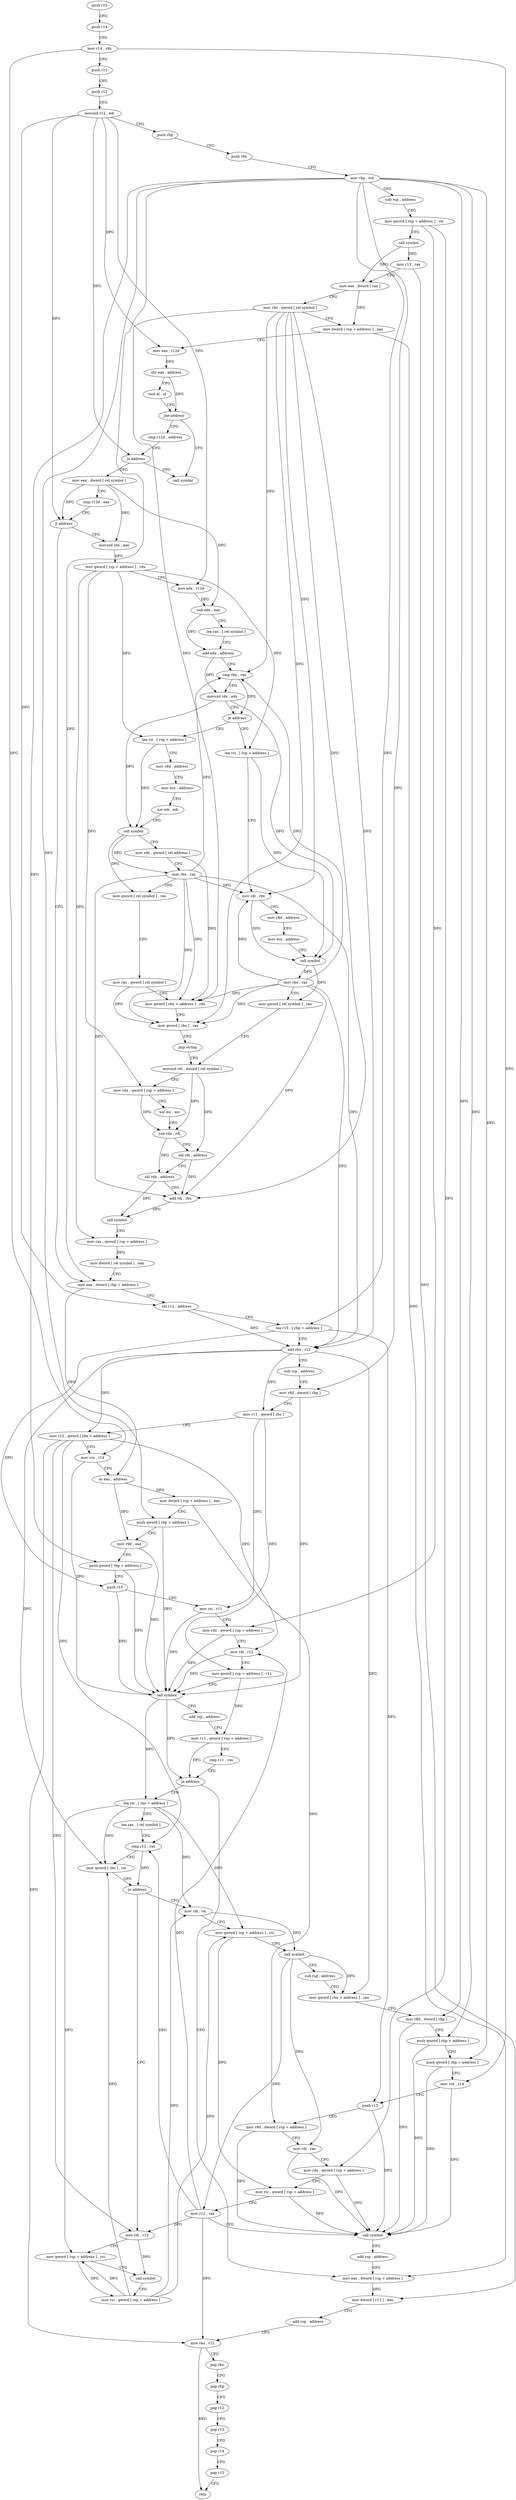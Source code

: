 digraph "func" {
"4227872" [label = "push r15" ]
"4227874" [label = "push r14" ]
"4227876" [label = "mov r14 , rdx" ]
"4227879" [label = "push r13" ]
"4227881" [label = "push r12" ]
"4227883" [label = "movsxd r12 , edi" ]
"4227886" [label = "push rbp" ]
"4227887" [label = "push rbx" ]
"4227888" [label = "mov rbp , rcx" ]
"4227891" [label = "sub rsp , address" ]
"4227895" [label = "mov qword [ rsp + address ] , rsi" ]
"4227900" [label = "call symbol" ]
"4227905" [label = "mov r13 , rax" ]
"4227908" [label = "mov eax , dword [ rax ]" ]
"4227910" [label = "mov rbx , qword [ rel symbol ]" ]
"4227917" [label = "mov dword [ rsp + address ] , eax" ]
"4227921" [label = "mov eax , r12d" ]
"4227924" [label = "shr eax , address" ]
"4227927" [label = "test al , al" ]
"4227929" [label = "jne address" ]
"4228347" [label = "call symbol" ]
"4227935" [label = "cmp r12d , address" ]
"4227942" [label = "je address" ]
"4227948" [label = "mov eax , dword [ rel symbol ]" ]
"4227954" [label = "cmp r12d , eax" ]
"4227957" [label = "jl address" ]
"4228072" [label = "mov eax , dword [ rbp + address ]" ]
"4227959" [label = "movsxd rdx , eax" ]
"4228075" [label = "shl r12 , address" ]
"4228079" [label = "lea r15 , [ rbp + address ]" ]
"4228083" [label = "add rbx , r12" ]
"4228086" [label = "sub rsp , address" ]
"4228090" [label = "mov r8d , dword [ rbp ]" ]
"4228094" [label = "mov r11 , qword [ rbx ]" ]
"4228097" [label = "mov r12 , qword [ rbx + address ]" ]
"4228101" [label = "mov rcx , r14" ]
"4228104" [label = "or eax , address" ]
"4228107" [label = "mov dword [ rsp + address ] , eax" ]
"4228111" [label = "push qword [ rbp + address ]" ]
"4228114" [label = "mov r9d , eax" ]
"4228117" [label = "push qword [ rbp + address ]" ]
"4228120" [label = "push r15" ]
"4228122" [label = "mov rsi , r11" ]
"4228125" [label = "mov rdx , qword [ rsp + address ]" ]
"4228130" [label = "mov rdi , r12" ]
"4228133" [label = "mov qword [ rsp + address ] , r11" ]
"4228138" [label = "call symbol" ]
"4228143" [label = "add rsp , address" ]
"4228147" [label = "mov r11 , qword [ rsp + address ]" ]
"4228152" [label = "cmp r11 , rax" ]
"4228155" [label = "ja address" ]
"4228260" [label = "mov eax , dword [ rsp + address ]" ]
"4228157" [label = "lea rsi , [ rax + address ]" ]
"4227962" [label = "mov qword [ rsp + address ] , rdx" ]
"4227967" [label = "mov edx , r12d" ]
"4227970" [label = "sub edx , eax" ]
"4227972" [label = "lea rax , [ rel symbol ]" ]
"4227979" [label = "add edx , address" ]
"4227982" [label = "cmp rbx , rax" ]
"4227985" [label = "movsxd rdx , edx" ]
"4227988" [label = "je address" ]
"4228288" [label = "lea rsi , [ rsp + address ]" ]
"4227994" [label = "lea rsi , [ rsp + address ]" ]
"4228264" [label = "mov dword [ r13 ] , eax" ]
"4228268" [label = "add rsp , address" ]
"4228272" [label = "mov rax , r12" ]
"4228275" [label = "pop rbx" ]
"4228276" [label = "pop rbp" ]
"4228277" [label = "pop r12" ]
"4228279" [label = "pop r13" ]
"4228281" [label = "pop r14" ]
"4228283" [label = "pop r15" ]
"4228285" [label = "retn" ]
"4228161" [label = "lea rax , [ rel symbol ]" ]
"4228168" [label = "cmp r12 , rax" ]
"4228171" [label = "mov qword [ rbx ] , rsi" ]
"4228174" [label = "je address" ]
"4228194" [label = "mov rdi , rsi" ]
"4228176" [label = "mov rdi , r12" ]
"4228293" [label = "mov r8d , address" ]
"4228299" [label = "mov ecx , address" ]
"4228304" [label = "xor edi , edi" ]
"4228306" [label = "call symbol" ]
"4228311" [label = "mov rdx , qword [ rel address ]" ]
"4228318" [label = "mov rbx , rax" ]
"4228321" [label = "mov qword [ rel symbol ] , rax" ]
"4228328" [label = "mov rax , qword [ rel symbol ]" ]
"4228335" [label = "mov qword [ rbx + address ] , rdx" ]
"4228339" [label = "mov qword [ rbx ] , rax" ]
"4228342" [label = "jmp string" ]
"4228028" [label = "movsxd rdi , dword [ rel symbol ]" ]
"4227999" [label = "mov rdi , rbx" ]
"4228002" [label = "mov r8d , address" ]
"4228008" [label = "mov ecx , address" ]
"4228013" [label = "call symbol" ]
"4228018" [label = "mov rbx , rax" ]
"4228021" [label = "mov qword [ rel symbol ] , rax" ]
"4228197" [label = "mov qword [ rsp + address ] , rsi" ]
"4228202" [label = "call symbol" ]
"4228207" [label = "sub rsp , address" ]
"4228211" [label = "mov qword [ rbx + address ] , rax" ]
"4228215" [label = "mov r8d , dword [ rbp ]" ]
"4228219" [label = "push qword [ rbp + address ]" ]
"4228222" [label = "push qword [ rbp + address ]" ]
"4228225" [label = "mov rcx , r14" ]
"4228228" [label = "push r15" ]
"4228230" [label = "mov r9d , dword [ rsp + address ]" ]
"4228235" [label = "mov rdi , rax" ]
"4228238" [label = "mov rdx , qword [ rsp + address ]" ]
"4228243" [label = "mov rsi , qword [ rsp + address ]" ]
"4228248" [label = "mov r12 , rax" ]
"4228251" [label = "call symbol" ]
"4228256" [label = "add rsp , address" ]
"4228179" [label = "mov qword [ rsp + address ] , rsi" ]
"4228184" [label = "call symbol" ]
"4228189" [label = "mov rsi , qword [ rsp + address ]" ]
"4228035" [label = "mov rdx , qword [ rsp + address ]" ]
"4228040" [label = "xor esi , esi" ]
"4228042" [label = "sub rdx , rdi" ]
"4228045" [label = "shl rdi , address" ]
"4228049" [label = "shl rdx , address" ]
"4228053" [label = "add rdi , rbx" ]
"4228056" [label = "call symbol" ]
"4228061" [label = "mov rax , qword [ rsp + address ]" ]
"4228066" [label = "mov dword [ rel symbol ] , eax" ]
"4227872" -> "4227874" [ label = "CFG" ]
"4227874" -> "4227876" [ label = "CFG" ]
"4227876" -> "4227879" [ label = "CFG" ]
"4227876" -> "4228101" [ label = "DFG" ]
"4227876" -> "4228225" [ label = "DFG" ]
"4227879" -> "4227881" [ label = "CFG" ]
"4227881" -> "4227883" [ label = "CFG" ]
"4227883" -> "4227886" [ label = "CFG" ]
"4227883" -> "4227921" [ label = "DFG" ]
"4227883" -> "4227942" [ label = "DFG" ]
"4227883" -> "4227957" [ label = "DFG" ]
"4227883" -> "4228075" [ label = "DFG" ]
"4227883" -> "4227967" [ label = "DFG" ]
"4227886" -> "4227887" [ label = "CFG" ]
"4227887" -> "4227888" [ label = "CFG" ]
"4227888" -> "4227891" [ label = "CFG" ]
"4227888" -> "4228072" [ label = "DFG" ]
"4227888" -> "4228079" [ label = "DFG" ]
"4227888" -> "4228090" [ label = "DFG" ]
"4227888" -> "4228111" [ label = "DFG" ]
"4227888" -> "4228117" [ label = "DFG" ]
"4227888" -> "4228215" [ label = "DFG" ]
"4227888" -> "4228219" [ label = "DFG" ]
"4227888" -> "4228222" [ label = "DFG" ]
"4227891" -> "4227895" [ label = "CFG" ]
"4227895" -> "4227900" [ label = "CFG" ]
"4227895" -> "4228125" [ label = "DFG" ]
"4227895" -> "4228238" [ label = "DFG" ]
"4227900" -> "4227905" [ label = "DFG" ]
"4227900" -> "4227908" [ label = "DFG" ]
"4227905" -> "4227908" [ label = "CFG" ]
"4227905" -> "4228264" [ label = "DFG" ]
"4227908" -> "4227910" [ label = "CFG" ]
"4227908" -> "4227917" [ label = "DFG" ]
"4227910" -> "4227917" [ label = "CFG" ]
"4227910" -> "4228083" [ label = "DFG" ]
"4227910" -> "4227982" [ label = "DFG" ]
"4227910" -> "4228335" [ label = "DFG" ]
"4227910" -> "4228339" [ label = "DFG" ]
"4227910" -> "4227999" [ label = "DFG" ]
"4227910" -> "4228053" [ label = "DFG" ]
"4227917" -> "4227921" [ label = "CFG" ]
"4227917" -> "4228260" [ label = "DFG" ]
"4227921" -> "4227924" [ label = "DFG" ]
"4227924" -> "4227927" [ label = "CFG" ]
"4227924" -> "4227929" [ label = "DFG" ]
"4227927" -> "4227929" [ label = "CFG" ]
"4227929" -> "4228347" [ label = "CFG" ]
"4227929" -> "4227935" [ label = "CFG" ]
"4227935" -> "4227942" [ label = "CFG" ]
"4227942" -> "4228347" [ label = "CFG" ]
"4227942" -> "4227948" [ label = "CFG" ]
"4227948" -> "4227954" [ label = "CFG" ]
"4227948" -> "4227957" [ label = "DFG" ]
"4227948" -> "4227959" [ label = "DFG" ]
"4227948" -> "4227970" [ label = "DFG" ]
"4227954" -> "4227957" [ label = "CFG" ]
"4227957" -> "4228072" [ label = "CFG" ]
"4227957" -> "4227959" [ label = "CFG" ]
"4228072" -> "4228075" [ label = "CFG" ]
"4228072" -> "4228104" [ label = "DFG" ]
"4227959" -> "4227962" [ label = "DFG" ]
"4228075" -> "4228079" [ label = "CFG" ]
"4228075" -> "4228083" [ label = "DFG" ]
"4228079" -> "4228083" [ label = "CFG" ]
"4228079" -> "4228120" [ label = "DFG" ]
"4228079" -> "4228228" [ label = "DFG" ]
"4228083" -> "4228086" [ label = "CFG" ]
"4228083" -> "4228094" [ label = "DFG" ]
"4228083" -> "4228097" [ label = "DFG" ]
"4228083" -> "4228171" [ label = "DFG" ]
"4228083" -> "4228211" [ label = "DFG" ]
"4228086" -> "4228090" [ label = "CFG" ]
"4228090" -> "4228094" [ label = "CFG" ]
"4228090" -> "4228138" [ label = "DFG" ]
"4228094" -> "4228097" [ label = "CFG" ]
"4228094" -> "4228122" [ label = "DFG" ]
"4228094" -> "4228133" [ label = "DFG" ]
"4228097" -> "4228101" [ label = "CFG" ]
"4228097" -> "4228130" [ label = "DFG" ]
"4228097" -> "4228272" [ label = "DFG" ]
"4228097" -> "4228168" [ label = "DFG" ]
"4228097" -> "4228176" [ label = "DFG" ]
"4228101" -> "4228104" [ label = "CFG" ]
"4228101" -> "4228138" [ label = "DFG" ]
"4228104" -> "4228107" [ label = "DFG" ]
"4228104" -> "4228114" [ label = "DFG" ]
"4228107" -> "4228111" [ label = "CFG" ]
"4228107" -> "4228230" [ label = "DFG" ]
"4228111" -> "4228114" [ label = "CFG" ]
"4228111" -> "4228138" [ label = "DFG" ]
"4228114" -> "4228117" [ label = "CFG" ]
"4228114" -> "4228138" [ label = "DFG" ]
"4228117" -> "4228120" [ label = "CFG" ]
"4228117" -> "4228138" [ label = "DFG" ]
"4228120" -> "4228122" [ label = "CFG" ]
"4228120" -> "4228138" [ label = "DFG" ]
"4228122" -> "4228125" [ label = "CFG" ]
"4228122" -> "4228138" [ label = "DFG" ]
"4228125" -> "4228130" [ label = "CFG" ]
"4228125" -> "4228138" [ label = "DFG" ]
"4228130" -> "4228133" [ label = "CFG" ]
"4228130" -> "4228138" [ label = "DFG" ]
"4228133" -> "4228138" [ label = "CFG" ]
"4228133" -> "4228147" [ label = "DFG" ]
"4228138" -> "4228143" [ label = "CFG" ]
"4228138" -> "4228155" [ label = "DFG" ]
"4228138" -> "4228157" [ label = "DFG" ]
"4228143" -> "4228147" [ label = "CFG" ]
"4228147" -> "4228152" [ label = "CFG" ]
"4228147" -> "4228155" [ label = "DFG" ]
"4228152" -> "4228155" [ label = "CFG" ]
"4228155" -> "4228260" [ label = "CFG" ]
"4228155" -> "4228157" [ label = "CFG" ]
"4228260" -> "4228264" [ label = "DFG" ]
"4228157" -> "4228161" [ label = "CFG" ]
"4228157" -> "4228171" [ label = "DFG" ]
"4228157" -> "4228194" [ label = "DFG" ]
"4228157" -> "4228197" [ label = "DFG" ]
"4228157" -> "4228179" [ label = "DFG" ]
"4227962" -> "4227967" [ label = "CFG" ]
"4227962" -> "4228035" [ label = "DFG" ]
"4227962" -> "4228061" [ label = "DFG" ]
"4227962" -> "4228288" [ label = "DFG" ]
"4227962" -> "4227994" [ label = "DFG" ]
"4227967" -> "4227970" [ label = "DFG" ]
"4227970" -> "4227972" [ label = "CFG" ]
"4227970" -> "4227979" [ label = "DFG" ]
"4227972" -> "4227979" [ label = "CFG" ]
"4227979" -> "4227982" [ label = "CFG" ]
"4227979" -> "4227985" [ label = "DFG" ]
"4227982" -> "4227985" [ label = "CFG" ]
"4227982" -> "4227988" [ label = "DFG" ]
"4227985" -> "4227988" [ label = "CFG" ]
"4227985" -> "4228306" [ label = "DFG" ]
"4227985" -> "4228013" [ label = "DFG" ]
"4227988" -> "4228288" [ label = "CFG" ]
"4227988" -> "4227994" [ label = "CFG" ]
"4228288" -> "4228293" [ label = "CFG" ]
"4228288" -> "4228306" [ label = "DFG" ]
"4227994" -> "4227999" [ label = "CFG" ]
"4227994" -> "4228013" [ label = "DFG" ]
"4228264" -> "4228268" [ label = "CFG" ]
"4228268" -> "4228272" [ label = "CFG" ]
"4228272" -> "4228275" [ label = "CFG" ]
"4228272" -> "4228285" [ label = "DFG" ]
"4228275" -> "4228276" [ label = "CFG" ]
"4228276" -> "4228277" [ label = "CFG" ]
"4228277" -> "4228279" [ label = "CFG" ]
"4228279" -> "4228281" [ label = "CFG" ]
"4228281" -> "4228283" [ label = "CFG" ]
"4228283" -> "4228285" [ label = "CFG" ]
"4228161" -> "4228168" [ label = "CFG" ]
"4228168" -> "4228171" [ label = "CFG" ]
"4228168" -> "4228174" [ label = "DFG" ]
"4228171" -> "4228174" [ label = "CFG" ]
"4228174" -> "4228194" [ label = "CFG" ]
"4228174" -> "4228176" [ label = "CFG" ]
"4228194" -> "4228197" [ label = "CFG" ]
"4228194" -> "4228202" [ label = "DFG" ]
"4228176" -> "4228179" [ label = "CFG" ]
"4228176" -> "4228184" [ label = "DFG" ]
"4228293" -> "4228299" [ label = "CFG" ]
"4228299" -> "4228304" [ label = "CFG" ]
"4228304" -> "4228306" [ label = "CFG" ]
"4228306" -> "4228311" [ label = "CFG" ]
"4228306" -> "4228318" [ label = "DFG" ]
"4228306" -> "4228321" [ label = "DFG" ]
"4228311" -> "4228318" [ label = "CFG" ]
"4228311" -> "4228335" [ label = "DFG" ]
"4228318" -> "4228321" [ label = "CFG" ]
"4228318" -> "4227982" [ label = "DFG" ]
"4228318" -> "4228083" [ label = "DFG" ]
"4228318" -> "4228335" [ label = "DFG" ]
"4228318" -> "4228339" [ label = "DFG" ]
"4228318" -> "4227999" [ label = "DFG" ]
"4228318" -> "4228053" [ label = "DFG" ]
"4228321" -> "4228328" [ label = "CFG" ]
"4228328" -> "4228335" [ label = "CFG" ]
"4228328" -> "4228339" [ label = "DFG" ]
"4228335" -> "4228339" [ label = "CFG" ]
"4228339" -> "4228342" [ label = "CFG" ]
"4228342" -> "4228028" [ label = "CFG" ]
"4228028" -> "4228035" [ label = "CFG" ]
"4228028" -> "4228042" [ label = "DFG" ]
"4228028" -> "4228045" [ label = "DFG" ]
"4227999" -> "4228002" [ label = "CFG" ]
"4227999" -> "4228013" [ label = "DFG" ]
"4228002" -> "4228008" [ label = "CFG" ]
"4228008" -> "4228013" [ label = "CFG" ]
"4228013" -> "4228018" [ label = "DFG" ]
"4228013" -> "4228021" [ label = "DFG" ]
"4228018" -> "4228021" [ label = "CFG" ]
"4228018" -> "4227982" [ label = "DFG" ]
"4228018" -> "4227999" [ label = "DFG" ]
"4228018" -> "4228083" [ label = "DFG" ]
"4228018" -> "4228335" [ label = "DFG" ]
"4228018" -> "4228339" [ label = "DFG" ]
"4228018" -> "4228053" [ label = "DFG" ]
"4228021" -> "4228028" [ label = "CFG" ]
"4228197" -> "4228202" [ label = "CFG" ]
"4228197" -> "4228243" [ label = "DFG" ]
"4228202" -> "4228207" [ label = "CFG" ]
"4228202" -> "4228211" [ label = "DFG" ]
"4228202" -> "4228235" [ label = "DFG" ]
"4228202" -> "4228248" [ label = "DFG" ]
"4228207" -> "4228211" [ label = "CFG" ]
"4228211" -> "4228215" [ label = "CFG" ]
"4228215" -> "4228219" [ label = "CFG" ]
"4228215" -> "4228251" [ label = "DFG" ]
"4228219" -> "4228222" [ label = "CFG" ]
"4228219" -> "4228251" [ label = "DFG" ]
"4228222" -> "4228225" [ label = "CFG" ]
"4228222" -> "4228251" [ label = "DFG" ]
"4228225" -> "4228228" [ label = "CFG" ]
"4228225" -> "4228251" [ label = "DFG" ]
"4228228" -> "4228230" [ label = "CFG" ]
"4228228" -> "4228251" [ label = "DFG" ]
"4228230" -> "4228235" [ label = "CFG" ]
"4228230" -> "4228251" [ label = "DFG" ]
"4228235" -> "4228238" [ label = "CFG" ]
"4228235" -> "4228251" [ label = "DFG" ]
"4228238" -> "4228243" [ label = "CFG" ]
"4228238" -> "4228251" [ label = "DFG" ]
"4228243" -> "4228248" [ label = "CFG" ]
"4228243" -> "4228251" [ label = "DFG" ]
"4228248" -> "4228251" [ label = "CFG" ]
"4228248" -> "4228130" [ label = "DFG" ]
"4228248" -> "4228272" [ label = "DFG" ]
"4228248" -> "4228168" [ label = "DFG" ]
"4228248" -> "4228176" [ label = "DFG" ]
"4228251" -> "4228256" [ label = "CFG" ]
"4228256" -> "4228260" [ label = "CFG" ]
"4228179" -> "4228184" [ label = "CFG" ]
"4228179" -> "4228189" [ label = "DFG" ]
"4228184" -> "4228189" [ label = "CFG" ]
"4228189" -> "4228194" [ label = "DFG" ]
"4228189" -> "4228171" [ label = "DFG" ]
"4228189" -> "4228197" [ label = "DFG" ]
"4228189" -> "4228179" [ label = "DFG" ]
"4228035" -> "4228040" [ label = "CFG" ]
"4228035" -> "4228042" [ label = "DFG" ]
"4228040" -> "4228042" [ label = "CFG" ]
"4228042" -> "4228045" [ label = "CFG" ]
"4228042" -> "4228049" [ label = "DFG" ]
"4228045" -> "4228049" [ label = "CFG" ]
"4228045" -> "4228053" [ label = "DFG" ]
"4228049" -> "4228053" [ label = "CFG" ]
"4228049" -> "4228056" [ label = "DFG" ]
"4228053" -> "4228056" [ label = "DFG" ]
"4228056" -> "4228061" [ label = "CFG" ]
"4228061" -> "4228066" [ label = "DFG" ]
"4228066" -> "4228072" [ label = "CFG" ]
}
